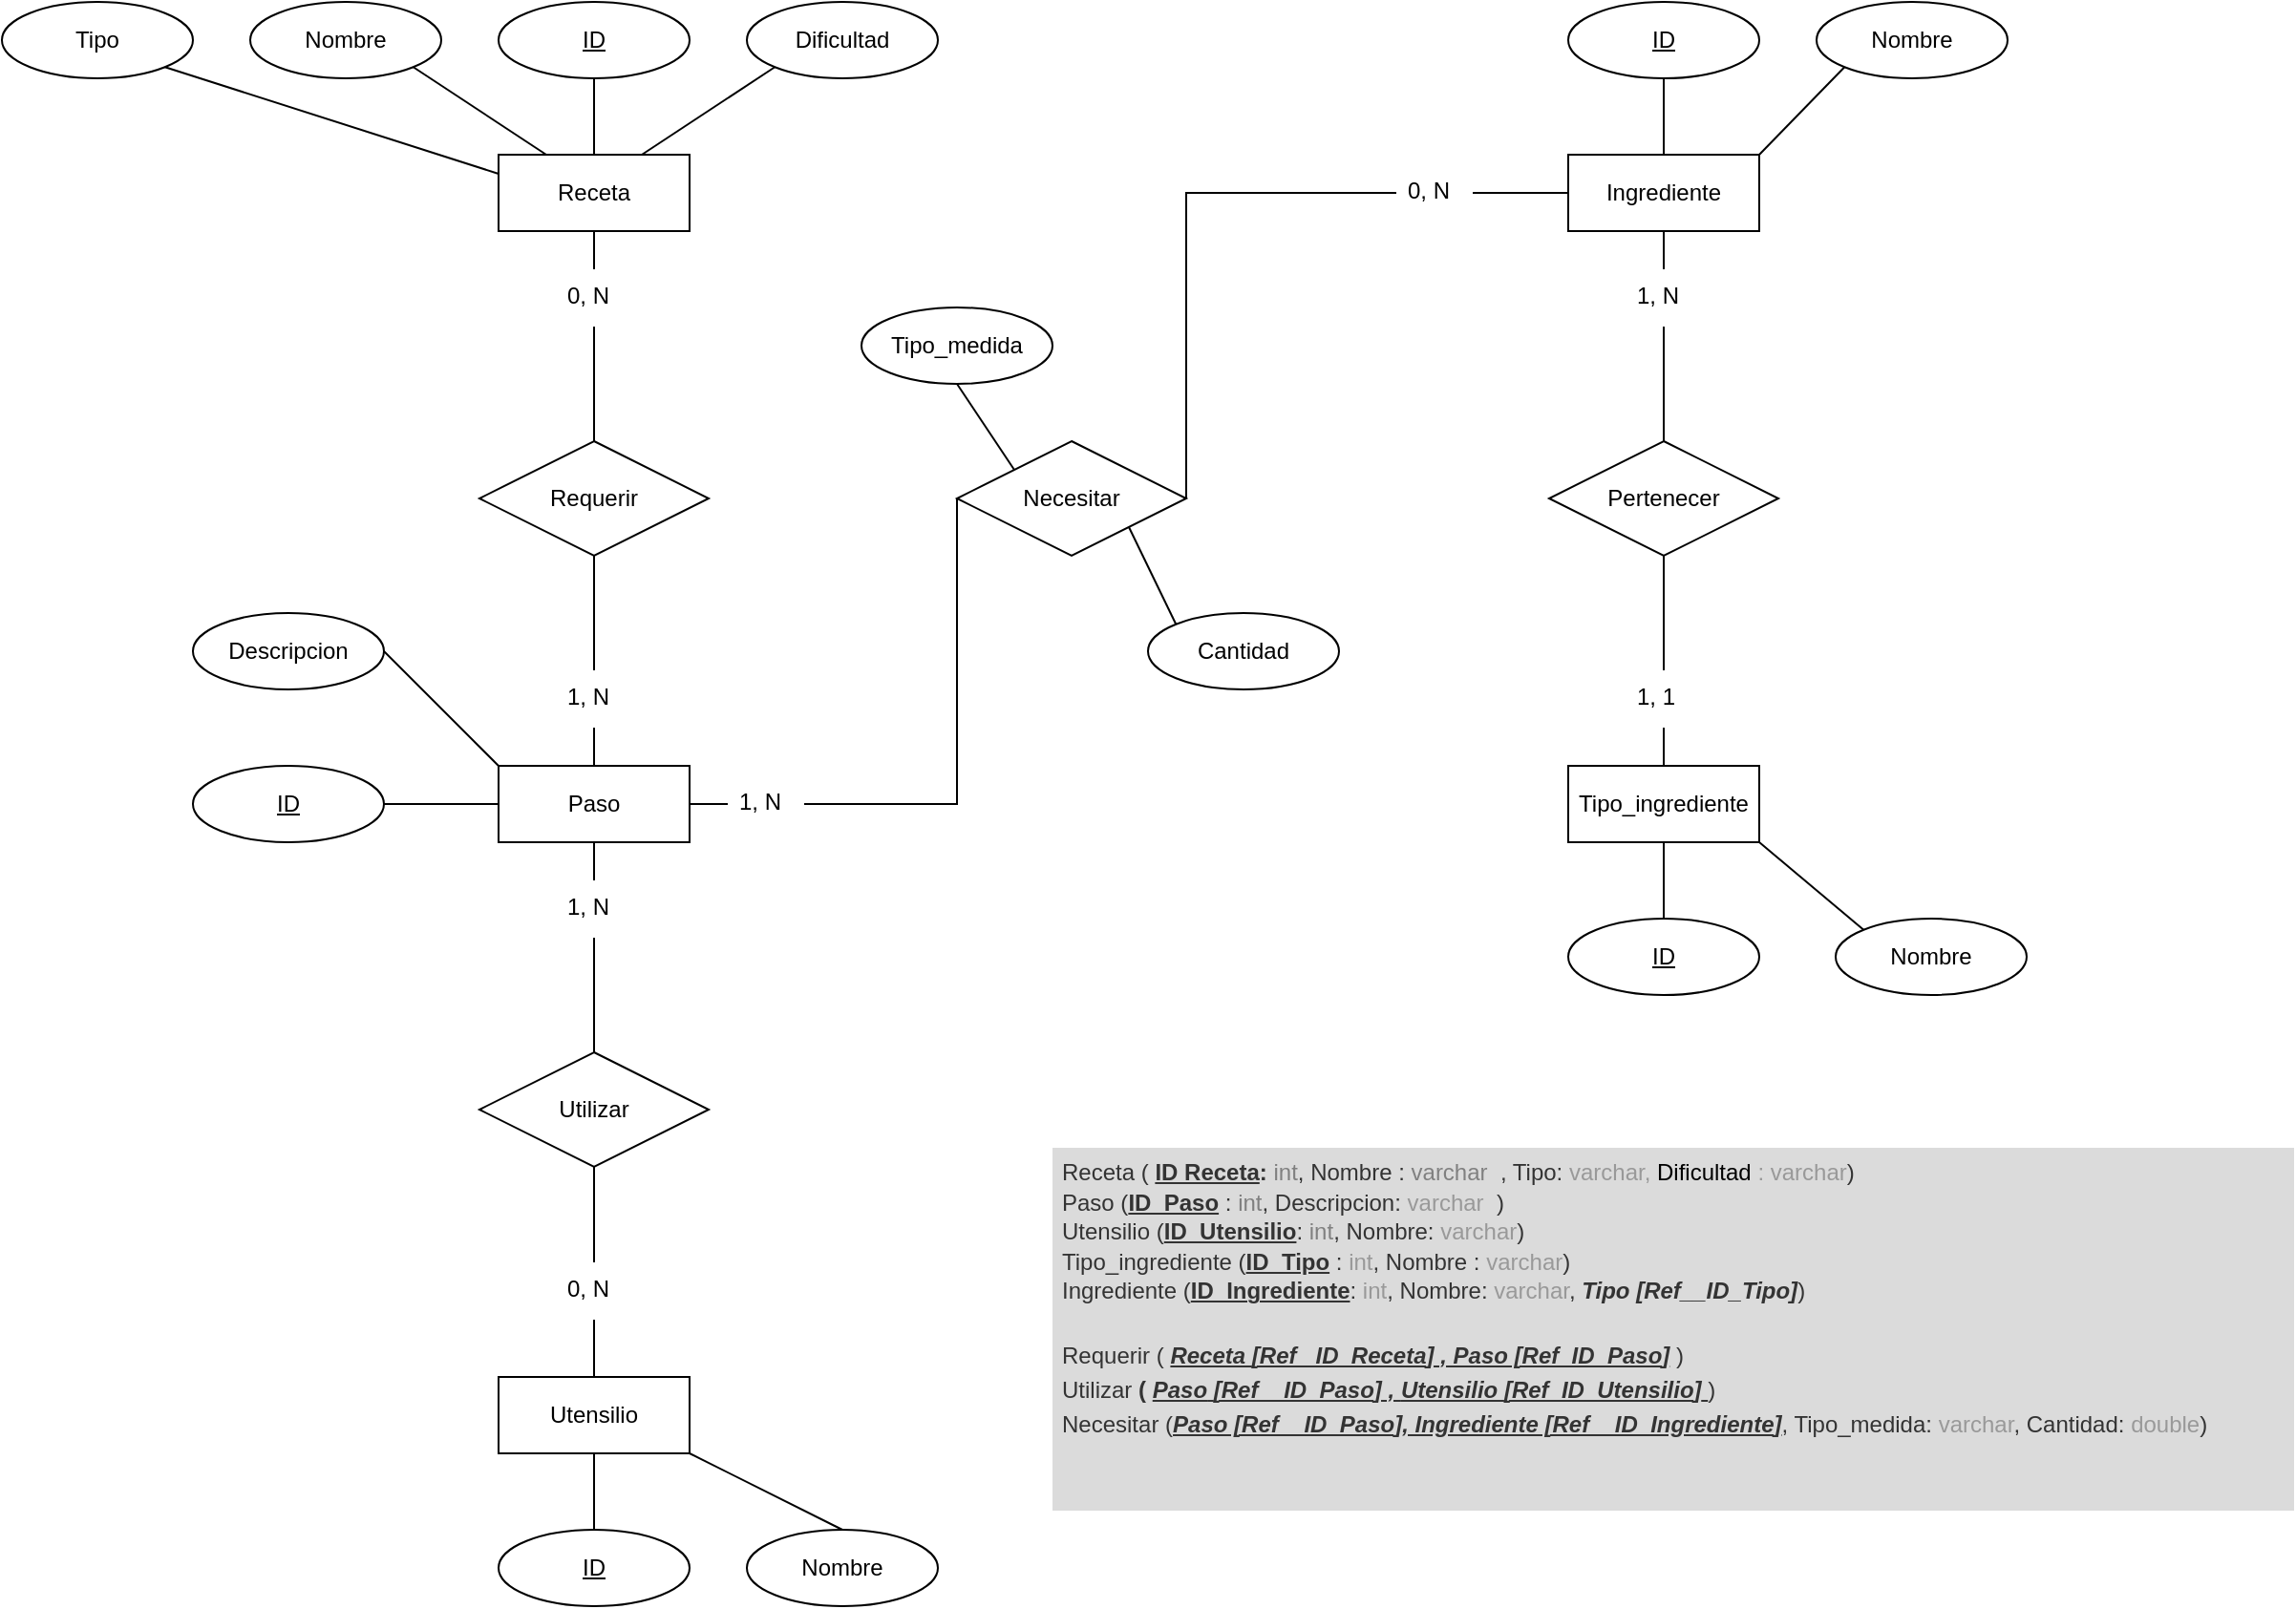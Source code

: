 <mxfile version="22.0.6" type="github">
  <diagram name="Página-1" id="BYpbpGzvg-j_YvuTPeuu">
    <mxGraphModel dx="2261" dy="750" grid="1" gridSize="10" guides="1" tooltips="1" connect="1" arrows="1" fold="1" page="1" pageScale="1" pageWidth="827" pageHeight="1169" math="0" shadow="0">
      <root>
        <mxCell id="0" />
        <mxCell id="1" parent="0" />
        <mxCell id="5de1PPvAxLezh3DRXGMq-1" value="Receta" style="whiteSpace=wrap;html=1;align=center;" parent="1" vertex="1">
          <mxGeometry x="-290" y="170" width="100" height="40" as="geometry" />
        </mxCell>
        <mxCell id="5de1PPvAxLezh3DRXGMq-2" value="ID" style="ellipse;whiteSpace=wrap;html=1;align=center;fontStyle=4;" parent="1" vertex="1">
          <mxGeometry x="-290" y="90" width="100" height="40" as="geometry" />
        </mxCell>
        <mxCell id="5de1PPvAxLezh3DRXGMq-3" value="Nombre" style="ellipse;whiteSpace=wrap;html=1;align=center;" parent="1" vertex="1">
          <mxGeometry x="-420" y="90" width="100" height="40" as="geometry" />
        </mxCell>
        <mxCell id="5de1PPvAxLezh3DRXGMq-4" value="Dificultad" style="ellipse;whiteSpace=wrap;html=1;align=center;" parent="1" vertex="1">
          <mxGeometry x="-160" y="90" width="100" height="40" as="geometry" />
        </mxCell>
        <mxCell id="5de1PPvAxLezh3DRXGMq-5" value="Tipo" style="ellipse;whiteSpace=wrap;html=1;align=center;" parent="1" vertex="1">
          <mxGeometry x="-550" y="90" width="100" height="40" as="geometry" />
        </mxCell>
        <mxCell id="5de1PPvAxLezh3DRXGMq-6" value="Ingrediente" style="whiteSpace=wrap;html=1;align=center;" parent="1" vertex="1">
          <mxGeometry x="270" y="170" width="100" height="40" as="geometry" />
        </mxCell>
        <mxCell id="5de1PPvAxLezh3DRXGMq-7" value="ID" style="ellipse;whiteSpace=wrap;html=1;align=center;fontStyle=4;" parent="1" vertex="1">
          <mxGeometry x="270" y="90" width="100" height="40" as="geometry" />
        </mxCell>
        <mxCell id="5de1PPvAxLezh3DRXGMq-8" value="Nombre" style="ellipse;whiteSpace=wrap;html=1;align=center;" parent="1" vertex="1">
          <mxGeometry x="400" y="90" width="100" height="40" as="geometry" />
        </mxCell>
        <mxCell id="5de1PPvAxLezh3DRXGMq-9" value="Tipo_ingrediente" style="whiteSpace=wrap;html=1;align=center;" parent="1" vertex="1">
          <mxGeometry x="270" y="490" width="100" height="40" as="geometry" />
        </mxCell>
        <mxCell id="5de1PPvAxLezh3DRXGMq-10" value="ID" style="ellipse;whiteSpace=wrap;html=1;align=center;fontStyle=4;" parent="1" vertex="1">
          <mxGeometry x="270" y="570" width="100" height="40" as="geometry" />
        </mxCell>
        <mxCell id="5de1PPvAxLezh3DRXGMq-11" value="Nombre" style="ellipse;whiteSpace=wrap;html=1;align=center;" parent="1" vertex="1">
          <mxGeometry x="410" y="570" width="100" height="40" as="geometry" />
        </mxCell>
        <mxCell id="5de1PPvAxLezh3DRXGMq-12" value="Pertenecer" style="shape=rhombus;perimeter=rhombusPerimeter;whiteSpace=wrap;html=1;align=center;" parent="1" vertex="1">
          <mxGeometry x="260" y="320" width="120" height="60" as="geometry" />
        </mxCell>
        <mxCell id="5de1PPvAxLezh3DRXGMq-13" value="1, 1" style="text;strokeColor=none;fillColor=none;spacingLeft=4;spacingRight=4;overflow=hidden;rotatable=0;points=[[0,0.5],[1,0.5]];portConstraint=eastwest;fontSize=12;whiteSpace=wrap;html=1;" parent="1" vertex="1">
          <mxGeometry x="300" y="440" width="40" height="30" as="geometry" />
        </mxCell>
        <mxCell id="5de1PPvAxLezh3DRXGMq-14" value="1, N" style="text;strokeColor=none;fillColor=none;spacingLeft=4;spacingRight=4;overflow=hidden;rotatable=0;points=[[0,0.5],[1,0.5]];portConstraint=eastwest;fontSize=12;whiteSpace=wrap;html=1;" parent="1" vertex="1">
          <mxGeometry x="300" y="230" width="40" height="30" as="geometry" />
        </mxCell>
        <mxCell id="5de1PPvAxLezh3DRXGMq-15" value="Paso" style="whiteSpace=wrap;html=1;align=center;" parent="1" vertex="1">
          <mxGeometry x="-290" y="490" width="100" height="40" as="geometry" />
        </mxCell>
        <mxCell id="5de1PPvAxLezh3DRXGMq-16" value="ID" style="ellipse;whiteSpace=wrap;html=1;align=center;fontStyle=4;" parent="1" vertex="1">
          <mxGeometry x="-450" y="490" width="100" height="40" as="geometry" />
        </mxCell>
        <mxCell id="5de1PPvAxLezh3DRXGMq-17" value="Descripcion" style="ellipse;whiteSpace=wrap;html=1;align=center;" parent="1" vertex="1">
          <mxGeometry x="-450" y="410" width="100" height="40" as="geometry" />
        </mxCell>
        <mxCell id="5de1PPvAxLezh3DRXGMq-18" value="Requerir" style="shape=rhombus;perimeter=rhombusPerimeter;whiteSpace=wrap;html=1;align=center;" parent="1" vertex="1">
          <mxGeometry x="-300" y="320" width="120" height="60" as="geometry" />
        </mxCell>
        <mxCell id="5de1PPvAxLezh3DRXGMq-19" value="1, N" style="text;strokeColor=none;fillColor=none;spacingLeft=4;spacingRight=4;overflow=hidden;rotatable=0;points=[[0,0.5],[1,0.5]];portConstraint=eastwest;fontSize=12;whiteSpace=wrap;html=1;" parent="1" vertex="1">
          <mxGeometry x="-260" y="440" width="40" height="30" as="geometry" />
        </mxCell>
        <mxCell id="5de1PPvAxLezh3DRXGMq-20" value="0, N" style="text;strokeColor=none;fillColor=none;spacingLeft=4;spacingRight=4;overflow=hidden;rotatable=0;points=[[0,0.5],[1,0.5]];portConstraint=eastwest;fontSize=12;whiteSpace=wrap;html=1;" parent="1" vertex="1">
          <mxGeometry x="-260" y="230" width="40" height="30" as="geometry" />
        </mxCell>
        <mxCell id="5de1PPvAxLezh3DRXGMq-21" value="Necesitar" style="shape=rhombus;perimeter=rhombusPerimeter;whiteSpace=wrap;html=1;align=center;" parent="1" vertex="1">
          <mxGeometry x="-50" y="320" width="120" height="60" as="geometry" />
        </mxCell>
        <mxCell id="5de1PPvAxLezh3DRXGMq-22" value="0, N" style="text;strokeColor=none;fillColor=none;spacingLeft=4;spacingRight=4;overflow=hidden;rotatable=0;points=[[0,0.5],[1,0.5]];portConstraint=eastwest;fontSize=12;whiteSpace=wrap;html=1;" parent="1" vertex="1">
          <mxGeometry x="180" y="175" width="40" height="30" as="geometry" />
        </mxCell>
        <mxCell id="5de1PPvAxLezh3DRXGMq-23" value="1, N" style="text;strokeColor=none;fillColor=none;spacingLeft=4;spacingRight=4;overflow=hidden;rotatable=0;points=[[0,0.5],[1,0.5]];portConstraint=eastwest;fontSize=12;whiteSpace=wrap;html=1;" parent="1" vertex="1">
          <mxGeometry x="-170" y="495" width="40" height="30" as="geometry" />
        </mxCell>
        <mxCell id="5de1PPvAxLezh3DRXGMq-24" value="" style="endArrow=none;html=1;rounded=0;exitX=0.5;exitY=1;exitDx=0;exitDy=0;entryX=0.5;entryY=0;entryDx=0;entryDy=0;entryPerimeter=0;" parent="1" source="5de1PPvAxLezh3DRXGMq-1" target="5de1PPvAxLezh3DRXGMq-20" edge="1">
          <mxGeometry relative="1" as="geometry">
            <mxPoint x="-70" y="410" as="sourcePoint" />
            <mxPoint x="90" y="410" as="targetPoint" />
          </mxGeometry>
        </mxCell>
        <mxCell id="5de1PPvAxLezh3DRXGMq-25" value="" style="endArrow=none;html=1;rounded=0;exitX=0.5;exitY=0;exitDx=0;exitDy=0;entryX=0.5;entryY=1;entryDx=0;entryDy=0;entryPerimeter=0;" parent="1" source="5de1PPvAxLezh3DRXGMq-18" target="5de1PPvAxLezh3DRXGMq-20" edge="1">
          <mxGeometry relative="1" as="geometry">
            <mxPoint x="-70" y="410" as="sourcePoint" />
            <mxPoint x="90" y="410" as="targetPoint" />
          </mxGeometry>
        </mxCell>
        <mxCell id="5de1PPvAxLezh3DRXGMq-26" value="" style="endArrow=none;html=1;rounded=0;exitX=0.5;exitY=1;exitDx=0;exitDy=0;entryX=0.5;entryY=0;entryDx=0;entryDy=0;entryPerimeter=0;" parent="1" source="5de1PPvAxLezh3DRXGMq-18" target="5de1PPvAxLezh3DRXGMq-19" edge="1">
          <mxGeometry relative="1" as="geometry">
            <mxPoint x="-60" y="420" as="sourcePoint" />
            <mxPoint x="100" y="420" as="targetPoint" />
          </mxGeometry>
        </mxCell>
        <mxCell id="5de1PPvAxLezh3DRXGMq-27" value="" style="endArrow=none;html=1;rounded=0;exitX=0.5;exitY=0;exitDx=0;exitDy=0;entryX=0.5;entryY=1;entryDx=0;entryDy=0;entryPerimeter=0;" parent="1" source="5de1PPvAxLezh3DRXGMq-15" target="5de1PPvAxLezh3DRXGMq-19" edge="1">
          <mxGeometry relative="1" as="geometry">
            <mxPoint x="-50" y="430" as="sourcePoint" />
            <mxPoint x="110" y="430" as="targetPoint" />
          </mxGeometry>
        </mxCell>
        <mxCell id="5de1PPvAxLezh3DRXGMq-28" value="Cantidad" style="ellipse;whiteSpace=wrap;html=1;align=center;" parent="1" vertex="1">
          <mxGeometry x="50" y="410" width="100" height="40" as="geometry" />
        </mxCell>
        <mxCell id="5de1PPvAxLezh3DRXGMq-29" value="" style="endArrow=none;html=1;rounded=0;exitX=1;exitY=0.5;exitDx=0;exitDy=0;entryX=0;entryY=0.5;entryDx=0;entryDy=0;" parent="1" source="5de1PPvAxLezh3DRXGMq-15" target="5de1PPvAxLezh3DRXGMq-23" edge="1">
          <mxGeometry relative="1" as="geometry">
            <mxPoint x="-70" y="410" as="sourcePoint" />
            <mxPoint x="90" y="410" as="targetPoint" />
          </mxGeometry>
        </mxCell>
        <mxCell id="5de1PPvAxLezh3DRXGMq-30" value="" style="endArrow=none;html=1;rounded=0;exitX=1;exitY=0.5;exitDx=0;exitDy=0;entryX=0;entryY=0.5;entryDx=0;entryDy=0;" parent="1" source="5de1PPvAxLezh3DRXGMq-23" target="5de1PPvAxLezh3DRXGMq-21" edge="1">
          <mxGeometry relative="1" as="geometry">
            <mxPoint x="-40" y="440" as="sourcePoint" />
            <mxPoint x="120" y="440" as="targetPoint" />
            <Array as="points">
              <mxPoint x="-50" y="510" />
            </Array>
          </mxGeometry>
        </mxCell>
        <mxCell id="5de1PPvAxLezh3DRXGMq-31" value="" style="endArrow=none;html=1;rounded=0;exitX=1;exitY=0.5;exitDx=0;exitDy=0;entryX=0;entryY=0.5;entryDx=0;entryDy=0;" parent="1" source="5de1PPvAxLezh3DRXGMq-21" target="5de1PPvAxLezh3DRXGMq-22" edge="1">
          <mxGeometry relative="1" as="geometry">
            <mxPoint x="-30" y="450" as="sourcePoint" />
            <mxPoint x="130" y="450" as="targetPoint" />
            <Array as="points">
              <mxPoint x="70" y="190" />
            </Array>
          </mxGeometry>
        </mxCell>
        <mxCell id="5de1PPvAxLezh3DRXGMq-32" value="" style="endArrow=none;html=1;rounded=0;exitX=0;exitY=0.5;exitDx=0;exitDy=0;entryX=1;entryY=0.5;entryDx=0;entryDy=0;" parent="1" source="5de1PPvAxLezh3DRXGMq-6" target="5de1PPvAxLezh3DRXGMq-22" edge="1">
          <mxGeometry relative="1" as="geometry">
            <mxPoint x="-20" y="460" as="sourcePoint" />
            <mxPoint x="140" y="460" as="targetPoint" />
          </mxGeometry>
        </mxCell>
        <mxCell id="5de1PPvAxLezh3DRXGMq-33" value="" style="endArrow=none;html=1;rounded=0;exitX=1;exitY=1;exitDx=0;exitDy=0;entryX=0;entryY=0;entryDx=0;entryDy=0;" parent="1" source="5de1PPvAxLezh3DRXGMq-21" target="5de1PPvAxLezh3DRXGMq-28" edge="1">
          <mxGeometry relative="1" as="geometry">
            <mxPoint x="-10" y="470" as="sourcePoint" />
            <mxPoint x="150" y="470" as="targetPoint" />
          </mxGeometry>
        </mxCell>
        <mxCell id="5de1PPvAxLezh3DRXGMq-34" value="" style="endArrow=none;html=1;rounded=0;exitX=0.5;exitY=1;exitDx=0;exitDy=0;entryX=0.5;entryY=0;entryDx=0;entryDy=0;entryPerimeter=0;" parent="1" source="5de1PPvAxLezh3DRXGMq-6" target="5de1PPvAxLezh3DRXGMq-14" edge="1">
          <mxGeometry relative="1" as="geometry">
            <mxPoint x="-70" y="410" as="sourcePoint" />
            <mxPoint x="90" y="410" as="targetPoint" />
          </mxGeometry>
        </mxCell>
        <mxCell id="5de1PPvAxLezh3DRXGMq-35" value="" style="endArrow=none;html=1;rounded=0;exitX=0.5;exitY=0;exitDx=0;exitDy=0;entryX=0.5;entryY=1;entryDx=0;entryDy=0;entryPerimeter=0;" parent="1" source="5de1PPvAxLezh3DRXGMq-12" target="5de1PPvAxLezh3DRXGMq-14" edge="1">
          <mxGeometry relative="1" as="geometry">
            <mxPoint y="480" as="sourcePoint" />
            <mxPoint x="160" y="480" as="targetPoint" />
          </mxGeometry>
        </mxCell>
        <mxCell id="5de1PPvAxLezh3DRXGMq-36" value="" style="endArrow=none;html=1;rounded=0;exitX=0.5;exitY=1;exitDx=0;exitDy=0;entryX=0.5;entryY=0;entryDx=0;entryDy=0;entryPerimeter=0;" parent="1" source="5de1PPvAxLezh3DRXGMq-12" target="5de1PPvAxLezh3DRXGMq-13" edge="1">
          <mxGeometry relative="1" as="geometry">
            <mxPoint x="10" y="490" as="sourcePoint" />
            <mxPoint x="170" y="490" as="targetPoint" />
          </mxGeometry>
        </mxCell>
        <mxCell id="5de1PPvAxLezh3DRXGMq-37" value="" style="endArrow=none;html=1;rounded=0;exitX=0.5;exitY=0;exitDx=0;exitDy=0;entryX=0.5;entryY=1;entryDx=0;entryDy=0;entryPerimeter=0;" parent="1" source="5de1PPvAxLezh3DRXGMq-9" target="5de1PPvAxLezh3DRXGMq-13" edge="1">
          <mxGeometry relative="1" as="geometry">
            <mxPoint x="20" y="500" as="sourcePoint" />
            <mxPoint x="180" y="500" as="targetPoint" />
          </mxGeometry>
        </mxCell>
        <mxCell id="5de1PPvAxLezh3DRXGMq-38" value="Utensilio" style="whiteSpace=wrap;html=1;align=center;" parent="1" vertex="1">
          <mxGeometry x="-290" y="810" width="100" height="40" as="geometry" />
        </mxCell>
        <mxCell id="5de1PPvAxLezh3DRXGMq-39" value="ID" style="ellipse;whiteSpace=wrap;html=1;align=center;fontStyle=4;" parent="1" vertex="1">
          <mxGeometry x="-290" y="890" width="100" height="40" as="geometry" />
        </mxCell>
        <mxCell id="5de1PPvAxLezh3DRXGMq-40" value="Nombre" style="ellipse;whiteSpace=wrap;html=1;align=center;" parent="1" vertex="1">
          <mxGeometry x="-160" y="890" width="100" height="40" as="geometry" />
        </mxCell>
        <mxCell id="5de1PPvAxLezh3DRXGMq-41" value="Utilizar" style="shape=rhombus;perimeter=rhombusPerimeter;whiteSpace=wrap;html=1;align=center;" parent="1" vertex="1">
          <mxGeometry x="-300" y="640" width="120" height="60" as="geometry" />
        </mxCell>
        <mxCell id="5de1PPvAxLezh3DRXGMq-42" value="1, N" style="text;strokeColor=none;fillColor=none;spacingLeft=4;spacingRight=4;overflow=hidden;rotatable=0;points=[[0,0.5],[1,0.5]];portConstraint=eastwest;fontSize=12;whiteSpace=wrap;html=1;" parent="1" vertex="1">
          <mxGeometry x="-260" y="550" width="40" height="30" as="geometry" />
        </mxCell>
        <mxCell id="5de1PPvAxLezh3DRXGMq-43" value="0, N" style="text;strokeColor=none;fillColor=none;spacingLeft=4;spacingRight=4;overflow=hidden;rotatable=0;points=[[0,0.5],[1,0.5]];portConstraint=eastwest;fontSize=12;whiteSpace=wrap;html=1;" parent="1" vertex="1">
          <mxGeometry x="-260" y="750" width="40" height="30" as="geometry" />
        </mxCell>
        <mxCell id="5de1PPvAxLezh3DRXGMq-44" value="" style="endArrow=none;html=1;rounded=0;exitX=0.5;exitY=0;exitDx=0;exitDy=0;entryX=0.5;entryY=1;entryDx=0;entryDy=0;exitPerimeter=0;" parent="1" source="5de1PPvAxLezh3DRXGMq-42" target="5de1PPvAxLezh3DRXGMq-15" edge="1">
          <mxGeometry relative="1" as="geometry">
            <mxPoint x="-230" y="390" as="sourcePoint" />
            <mxPoint x="-230" y="450" as="targetPoint" />
          </mxGeometry>
        </mxCell>
        <mxCell id="5de1PPvAxLezh3DRXGMq-45" value="" style="endArrow=none;html=1;rounded=0;exitX=0.5;exitY=0;exitDx=0;exitDy=0;entryX=0.5;entryY=1;entryDx=0;entryDy=0;entryPerimeter=0;" parent="1" source="5de1PPvAxLezh3DRXGMq-41" target="5de1PPvAxLezh3DRXGMq-42" edge="1">
          <mxGeometry relative="1" as="geometry">
            <mxPoint x="-220" y="400" as="sourcePoint" />
            <mxPoint x="-220" y="460" as="targetPoint" />
          </mxGeometry>
        </mxCell>
        <mxCell id="5de1PPvAxLezh3DRXGMq-46" value="" style="endArrow=none;html=1;rounded=0;exitX=0.5;exitY=1;exitDx=0;exitDy=0;entryX=0.5;entryY=0;entryDx=0;entryDy=0;entryPerimeter=0;" parent="1" source="5de1PPvAxLezh3DRXGMq-41" target="5de1PPvAxLezh3DRXGMq-43" edge="1">
          <mxGeometry relative="1" as="geometry">
            <mxPoint x="-210" y="410" as="sourcePoint" />
            <mxPoint x="-210" y="470" as="targetPoint" />
          </mxGeometry>
        </mxCell>
        <mxCell id="5de1PPvAxLezh3DRXGMq-47" value="" style="endArrow=none;html=1;rounded=0;exitX=0.5;exitY=0;exitDx=0;exitDy=0;entryX=0.5;entryY=1;entryDx=0;entryDy=0;entryPerimeter=0;" parent="1" source="5de1PPvAxLezh3DRXGMq-38" target="5de1PPvAxLezh3DRXGMq-43" edge="1">
          <mxGeometry relative="1" as="geometry">
            <mxPoint x="-200" y="420" as="sourcePoint" />
            <mxPoint x="-200" y="480" as="targetPoint" />
          </mxGeometry>
        </mxCell>
        <mxCell id="5de1PPvAxLezh3DRXGMq-48" value="" style="endArrow=none;html=1;rounded=0;exitX=0.5;exitY=1;exitDx=0;exitDy=0;entryX=0.5;entryY=0;entryDx=0;entryDy=0;" parent="1" source="5de1PPvAxLezh3DRXGMq-2" target="5de1PPvAxLezh3DRXGMq-1" edge="1">
          <mxGeometry relative="1" as="geometry">
            <mxPoint x="-329" y="410" as="sourcePoint" />
            <mxPoint x="-169" y="410" as="targetPoint" />
          </mxGeometry>
        </mxCell>
        <mxCell id="5de1PPvAxLezh3DRXGMq-49" value="" style="endArrow=none;html=1;rounded=0;entryX=0.75;entryY=0;entryDx=0;entryDy=0;exitX=0;exitY=1;exitDx=0;exitDy=0;" parent="1" source="5de1PPvAxLezh3DRXGMq-4" target="5de1PPvAxLezh3DRXGMq-1" edge="1">
          <mxGeometry relative="1" as="geometry">
            <mxPoint x="-140" y="160" as="sourcePoint" />
            <mxPoint x="-230" y="180" as="targetPoint" />
          </mxGeometry>
        </mxCell>
        <mxCell id="5de1PPvAxLezh3DRXGMq-50" value="" style="endArrow=none;html=1;rounded=0;exitX=1;exitY=1;exitDx=0;exitDy=0;entryX=0.25;entryY=0;entryDx=0;entryDy=0;" parent="1" source="5de1PPvAxLezh3DRXGMq-3" target="5de1PPvAxLezh3DRXGMq-1" edge="1">
          <mxGeometry relative="1" as="geometry">
            <mxPoint x="-142" y="138" as="sourcePoint" />
            <mxPoint x="-180" y="180" as="targetPoint" />
          </mxGeometry>
        </mxCell>
        <mxCell id="5de1PPvAxLezh3DRXGMq-51" value="" style="endArrow=none;html=1;rounded=0;exitX=0;exitY=0.25;exitDx=0;exitDy=0;entryX=1;entryY=1;entryDx=0;entryDy=0;" parent="1" source="5de1PPvAxLezh3DRXGMq-1" target="5de1PPvAxLezh3DRXGMq-5" edge="1">
          <mxGeometry relative="1" as="geometry">
            <mxPoint x="-132" y="148" as="sourcePoint" />
            <mxPoint x="-170" y="190" as="targetPoint" />
          </mxGeometry>
        </mxCell>
        <mxCell id="5de1PPvAxLezh3DRXGMq-52" value="" style="endArrow=none;html=1;rounded=0;exitX=0;exitY=0;exitDx=0;exitDy=0;entryX=1;entryY=0.5;entryDx=0;entryDy=0;" parent="1" source="5de1PPvAxLezh3DRXGMq-15" target="5de1PPvAxLezh3DRXGMq-17" edge="1">
          <mxGeometry relative="1" as="geometry">
            <mxPoint x="-122" y="158" as="sourcePoint" />
            <mxPoint x="-160" y="200" as="targetPoint" />
          </mxGeometry>
        </mxCell>
        <mxCell id="5de1PPvAxLezh3DRXGMq-53" value="" style="endArrow=none;html=1;rounded=0;exitX=0;exitY=0.5;exitDx=0;exitDy=0;entryX=1;entryY=0.5;entryDx=0;entryDy=0;" parent="1" source="5de1PPvAxLezh3DRXGMq-15" target="5de1PPvAxLezh3DRXGMq-16" edge="1">
          <mxGeometry relative="1" as="geometry">
            <mxPoint x="-112" y="168" as="sourcePoint" />
            <mxPoint x="-150" y="210" as="targetPoint" />
          </mxGeometry>
        </mxCell>
        <mxCell id="5de1PPvAxLezh3DRXGMq-54" value="Tipo_medida" style="ellipse;whiteSpace=wrap;html=1;align=center;" parent="1" vertex="1">
          <mxGeometry x="-100" y="250" width="100" height="40" as="geometry" />
        </mxCell>
        <mxCell id="5de1PPvAxLezh3DRXGMq-55" value="" style="endArrow=none;html=1;rounded=0;exitX=0.5;exitY=0;exitDx=0;exitDy=0;entryX=0.5;entryY=1;entryDx=0;entryDy=0;" parent="1" source="5de1PPvAxLezh3DRXGMq-39" target="5de1PPvAxLezh3DRXGMq-38" edge="1">
          <mxGeometry relative="1" as="geometry">
            <mxPoint x="-330" y="560" as="sourcePoint" />
            <mxPoint x="-170" y="560" as="targetPoint" />
          </mxGeometry>
        </mxCell>
        <mxCell id="5de1PPvAxLezh3DRXGMq-56" value="" style="endArrow=none;html=1;rounded=0;exitX=1;exitY=1;exitDx=0;exitDy=0;entryX=0.5;entryY=0;entryDx=0;entryDy=0;" parent="1" source="5de1PPvAxLezh3DRXGMq-38" target="5de1PPvAxLezh3DRXGMq-40" edge="1">
          <mxGeometry relative="1" as="geometry">
            <mxPoint x="-102" y="178" as="sourcePoint" />
            <mxPoint x="-140" y="220" as="targetPoint" />
          </mxGeometry>
        </mxCell>
        <mxCell id="5de1PPvAxLezh3DRXGMq-57" value="" style="endArrow=none;html=1;rounded=0;exitX=0.5;exitY=1;exitDx=0;exitDy=0;entryX=0;entryY=0;entryDx=0;entryDy=0;" parent="1" source="5de1PPvAxLezh3DRXGMq-54" target="5de1PPvAxLezh3DRXGMq-21" edge="1">
          <mxGeometry relative="1" as="geometry">
            <mxPoint x="-92" y="188" as="sourcePoint" />
            <mxPoint x="-130" y="230" as="targetPoint" />
          </mxGeometry>
        </mxCell>
        <mxCell id="5de1PPvAxLezh3DRXGMq-58" value="" style="endArrow=none;html=1;rounded=0;exitX=0.5;exitY=1;exitDx=0;exitDy=0;entryX=0.5;entryY=0;entryDx=0;entryDy=0;" parent="1" source="5de1PPvAxLezh3DRXGMq-7" target="5de1PPvAxLezh3DRXGMq-6" edge="1">
          <mxGeometry relative="1" as="geometry">
            <mxPoint x="-82" y="198" as="sourcePoint" />
            <mxPoint x="-120" y="240" as="targetPoint" />
          </mxGeometry>
        </mxCell>
        <mxCell id="5de1PPvAxLezh3DRXGMq-59" value="" style="endArrow=none;html=1;rounded=0;exitX=0;exitY=1;exitDx=0;exitDy=0;entryX=1;entryY=0;entryDx=0;entryDy=0;" parent="1" source="5de1PPvAxLezh3DRXGMq-8" target="5de1PPvAxLezh3DRXGMq-6" edge="1">
          <mxGeometry relative="1" as="geometry">
            <mxPoint x="-72" y="208" as="sourcePoint" />
            <mxPoint x="-110" y="250" as="targetPoint" />
          </mxGeometry>
        </mxCell>
        <mxCell id="5de1PPvAxLezh3DRXGMq-60" value="" style="endArrow=none;html=1;rounded=0;exitX=0.5;exitY=1;exitDx=0;exitDy=0;entryX=0.5;entryY=0;entryDx=0;entryDy=0;" parent="1" source="5de1PPvAxLezh3DRXGMq-9" target="5de1PPvAxLezh3DRXGMq-10" edge="1">
          <mxGeometry relative="1" as="geometry">
            <mxPoint x="425" y="134" as="sourcePoint" />
            <mxPoint x="380" y="180" as="targetPoint" />
          </mxGeometry>
        </mxCell>
        <mxCell id="5de1PPvAxLezh3DRXGMq-61" value="" style="endArrow=none;html=1;rounded=0;exitX=1;exitY=1;exitDx=0;exitDy=0;entryX=0;entryY=0;entryDx=0;entryDy=0;" parent="1" source="5de1PPvAxLezh3DRXGMq-9" target="5de1PPvAxLezh3DRXGMq-11" edge="1">
          <mxGeometry relative="1" as="geometry">
            <mxPoint x="435" y="144" as="sourcePoint" />
            <mxPoint x="390" y="190" as="targetPoint" />
          </mxGeometry>
        </mxCell>
        <mxCell id="yU4DoCtisX292rPlBZKe-1" value="&lt;h1 style=&quot;line-height: 150%;&quot;&gt;&lt;div style=&quot;border-color: var(--border-color); font-size: 12px; line-height: 130%;&quot;&gt;&lt;font style=&quot;border-color: var(--border-color);&quot;&gt;&lt;span style=&quot;border-color: var(--border-color);&quot;&gt;&lt;span style=&quot;border-color: var(--border-color);&quot;&gt;&lt;span style=&quot;font-weight: 400;&quot;&gt;Receta ( &lt;/span&gt;&lt;u style=&quot;&quot;&gt;ID Receta&lt;/u&gt;&lt;/span&gt;&lt;span style=&quot;border-color: var(--border-color);&quot;&gt;:&lt;/span&gt;&lt;font style=&quot;font-weight: 400; border-color: var(--border-color);&quot; color=&quot;#808080&quot;&gt;&amp;nbsp;int&lt;/font&gt;&lt;span style=&quot;font-weight: 400;&quot;&gt;, Nombre : &lt;font color=&quot;#808080&quot;&gt;varchar&lt;/font&gt;&lt;/span&gt;&lt;span style=&quot;font-weight: 400;&quot;&gt;&amp;nbsp; , Tipo: &lt;font color=&quot;#999999&quot;&gt;varchar&lt;/font&gt;&lt;/span&gt;&lt;font style=&quot;font-weight: 400;&quot; color=&quot;#999999&quot;&gt;, &lt;/font&gt;&lt;font color=&quot;#000000&quot; style=&quot;font-weight: 400;&quot;&gt;Dificultad&lt;/font&gt;&lt;font style=&quot;font-weight: 400;&quot; color=&quot;#999999&quot;&gt;&amp;nbsp;: varchar&lt;/font&gt;&lt;span style=&quot;font-weight: 400;&quot;&gt;)&lt;/span&gt;&lt;br&gt;&lt;/span&gt;&lt;/font&gt;&lt;/div&gt;&lt;div style=&quot;border-color: var(--border-color); font-size: 12px; line-height: 130%;&quot;&gt;&lt;font style=&quot;border-color: var(--border-color);&quot;&gt;&lt;span style=&quot;border-color: var(--border-color);&quot;&gt;&lt;span style=&quot;border-color: var(--border-color);&quot;&gt;&lt;span style=&quot;font-weight: 400;&quot;&gt;Paso (&lt;/span&gt;&lt;u&gt;ID_Paso&lt;/u&gt;&lt;/span&gt;&lt;span style=&quot;font-weight: 400; border-color: var(--border-color);&quot;&gt;&amp;nbsp;&lt;/span&gt;&lt;span style=&quot;font-weight: 400; border-color: var(--border-color);&quot;&gt;: &lt;font color=&quot;#808080&quot;&gt;int&lt;/font&gt;&lt;/span&gt;&lt;span style=&quot;font-weight: 400; border-color: var(--border-color);&quot;&gt;, Descripcion: &lt;font color=&quot;#999999&quot;&gt;varchar&lt;/font&gt;&amp;nbsp;&amp;nbsp;&lt;/span&gt;&lt;span style=&quot;border-color: var(--border-color);&quot;&gt;&lt;span style=&quot;font-weight: 400;&quot;&gt;)&amp;nbsp;&lt;/span&gt;&lt;/span&gt;&lt;/span&gt;&lt;/font&gt;&lt;/div&gt;&lt;div style=&quot;border-color: var(--border-color); font-size: 12px; line-height: 130%;&quot;&gt;&lt;font style=&quot;border-color: var(--border-color);&quot;&gt;&lt;span style=&quot;border-color: var(--border-color);&quot;&gt;&lt;span style=&quot;font-weight: 400;&quot;&gt;Utensilio (&lt;/span&gt;&lt;u&gt;ID_Utensilio&lt;/u&gt;&lt;/span&gt;&lt;span style=&quot;font-weight: 400;&quot;&gt;: &lt;font color=&quot;#808080&quot;&gt;int&lt;/font&gt;&lt;/span&gt;&lt;b style=&quot;font-weight: 400; border-color: var(--border-color);&quot;&gt;,&lt;/b&gt;&lt;span style=&quot;font-weight: 400;&quot;&gt;&amp;nbsp;Nombre: &lt;font color=&quot;#999999&quot;&gt;varchar&lt;/font&gt;&lt;/span&gt;&lt;span style=&quot;font-weight: 400;&quot;&gt;)&amp;nbsp;&lt;/span&gt;&lt;/font&gt;&lt;/div&gt;&lt;div style=&quot;border-color: var(--border-color); font-size: 12px; line-height: 130%;&quot;&gt;&lt;span style=&quot;background-color: initial; font-weight: 400; border-color: var(--border-color);&quot;&gt;Tipo_ingrediente (&lt;/span&gt;&lt;span style=&quot;background-color: initial; border-color: var(--border-color);&quot;&gt;&lt;u&gt;ID_Tipo&lt;/u&gt;&lt;/span&gt;&lt;span style=&quot;background-color: initial; font-weight: 400; border-color: var(--border-color);&quot;&gt;&amp;nbsp;:&lt;font color=&quot;#999999&quot;&gt;&amp;nbsp;int&lt;/font&gt;, Nombre :&lt;font color=&quot;#999999&quot;&gt;&amp;nbsp;varchar&lt;/font&gt;&lt;/span&gt;&lt;span style=&quot;background-color: initial;&quot;&gt;&lt;span style=&quot;font-weight: 400;&quot;&gt;)&lt;/span&gt;&lt;i style=&quot;&quot;&gt;&lt;font style=&quot;&quot; color=&quot;#000000&quot;&gt;&amp;nbsp;&lt;/font&gt;&lt;/i&gt;&lt;/span&gt;&lt;br&gt;&lt;/div&gt;&lt;div style=&quot;border-color: var(--border-color); font-size: 12px; line-height: 130%;&quot;&gt;&lt;span style=&quot;background-color: initial; font-weight: 400;&quot;&gt;Ingrediente (&lt;/span&gt;&lt;span style=&quot;background-color: initial;&quot;&gt;&lt;u&gt;ID_Ingrediente&lt;/u&gt;&lt;/span&gt;&lt;span style=&quot;background-color: initial; font-weight: 400;&quot;&gt;: &lt;font color=&quot;#999999&quot;&gt;int&lt;/font&gt;, Nombre: &lt;font color=&quot;#999999&quot;&gt;varchar&lt;/font&gt;, &lt;/span&gt;&lt;span style=&quot;background-color: initial;&quot;&gt;&lt;i&gt;Tipo [Ref__ID_Tipo]&lt;/i&gt;&lt;/span&gt;&lt;span style=&quot;background-color: initial; font-weight: 400;&quot;&gt;)&lt;/span&gt;&lt;/div&gt;&lt;div style=&quot;border-color: var(--border-color); font-size: 12px; line-height: 130%;&quot;&gt;&lt;span style=&quot;background-color: initial; font-weight: 400;&quot;&gt;&lt;br&gt;&lt;/span&gt;&lt;/div&gt;&lt;div style=&quot;border-color: var(--border-color); font-weight: 400; font-size: 12px; line-height: 150%;&quot;&gt;&lt;/div&gt;&lt;span style=&quot;border-color: var(--border-color); font-size: 12px;&quot;&gt;&lt;div style=&quot;border-color: var(--border-color); line-height: 150%;&quot;&gt;&lt;font style=&quot;border-color: var(--border-color);&quot;&gt;&lt;b style=&quot;font-style: normal; font-weight: 400; border-color: var(--border-color);&quot;&gt;Requerir (&lt;/b&gt;&lt;b style=&quot;font-style: normal; font-weight: 400; border-color: var(--border-color);&quot;&gt;&amp;nbsp;&lt;/b&gt;&lt;span style=&quot;border-color: var(--border-color);&quot;&gt;&lt;i&gt;&lt;u&gt;Receta&amp;nbsp;&lt;/u&gt;&lt;/i&gt;&lt;/span&gt;&lt;/font&gt;&lt;span style=&quot;font-weight: 400; background-color: initial; border-color: var(--border-color);&quot;&gt;&lt;b style=&quot;border-color: var(--border-color);&quot;&gt;&lt;u style=&quot;&quot;&gt;&lt;i&gt;[Ref_ ID_Receta] , Paso [Ref_ID_Paso]&lt;/i&gt;&lt;/u&gt;&lt;/b&gt;&lt;/span&gt;&lt;span style=&quot;font-weight: 400; background-color: initial;&quot;&gt;&lt;i&gt;&amp;nbsp;&lt;/i&gt;&lt;/span&gt;&lt;span style=&quot;font-style: normal; font-weight: 400; background-color: initial;&quot;&gt;)&lt;/span&gt;&lt;/div&gt;&lt;div style=&quot;border-color: var(--border-color); line-height: 150%;&quot;&gt;&lt;span style=&quot;font-style: normal;&quot;&gt;&lt;span style=&quot;font-weight: normal;&quot;&gt;Utilizar&amp;nbsp;&lt;/span&gt;( &lt;/span&gt;&lt;i&gt;&lt;u&gt;Paso&lt;/u&gt;&lt;/i&gt;&lt;span style=&quot;background-color: initial; font-weight: normal; border-color: var(--border-color);&quot;&gt;&lt;span style=&quot;border-color: var(--border-color); background-color: initial;&quot;&gt;&lt;b style=&quot;border-color: var(--border-color);&quot;&gt;&lt;i&gt;&lt;u&gt;&amp;nbsp;&lt;/u&gt;&lt;/i&gt;&lt;/b&gt;&lt;i&gt;&lt;b style=&quot;text-decoration-line: underline; border-color: var(--border-color);&quot;&gt;[Ref__ID_Paso] , &lt;/b&gt;&lt;b style=&quot;text-decoration-line: underline; border-color: var(--border-color);&quot;&gt;Utensilio &lt;/b&gt;&lt;b style=&quot;text-decoration-line: underline; border-color: var(--border-color);&quot;&gt;[Ref_ID_Utensilio]&lt;/b&gt;&lt;/i&gt;&lt;/span&gt;&lt;span style=&quot;text-decoration-line: underline; font-style: normal; border-color: var(--border-color); background-color: initial;&quot;&gt;&amp;nbsp;&lt;/span&gt;&lt;/span&gt;&lt;span style=&quot;font-style: normal; background-color: initial; font-weight: normal;&quot;&gt;)&amp;nbsp;&lt;/span&gt;&lt;/div&gt;&lt;div style=&quot;border-color: var(--border-color); line-height: 150%;&quot;&gt;&lt;span style=&quot;font-style: normal; background-color: initial; font-weight: normal;&quot;&gt;Necesitar (&lt;/span&gt;&lt;span style=&quot;background-color: initial;&quot;&gt;&lt;i&gt;&lt;u&gt;Paso [Ref__ID_Paso], Ingrediente [Ref__ID_Ingrediente]&lt;/u&gt;&lt;/i&gt;&lt;/span&gt;&lt;span style=&quot;font-style: normal; background-color: initial; font-weight: normal;&quot;&gt;, Tipo_medida: &lt;font color=&quot;#999999&quot;&gt;varchar&lt;/font&gt;, Cantidad: &lt;font color=&quot;#999999&quot;&gt;double&lt;/font&gt;)&lt;/span&gt;&lt;/div&gt;&lt;/span&gt;&lt;/h1&gt;" style="text;html=1;strokeColor=none;fillColor=#dbdbdb;spacing=5;spacingTop=-20;whiteSpace=wrap;overflow=hidden;rounded=0;fontColor=#333333;" parent="1" vertex="1">
          <mxGeometry y="690" width="650" height="190" as="geometry" />
        </mxCell>
      </root>
    </mxGraphModel>
  </diagram>
</mxfile>
